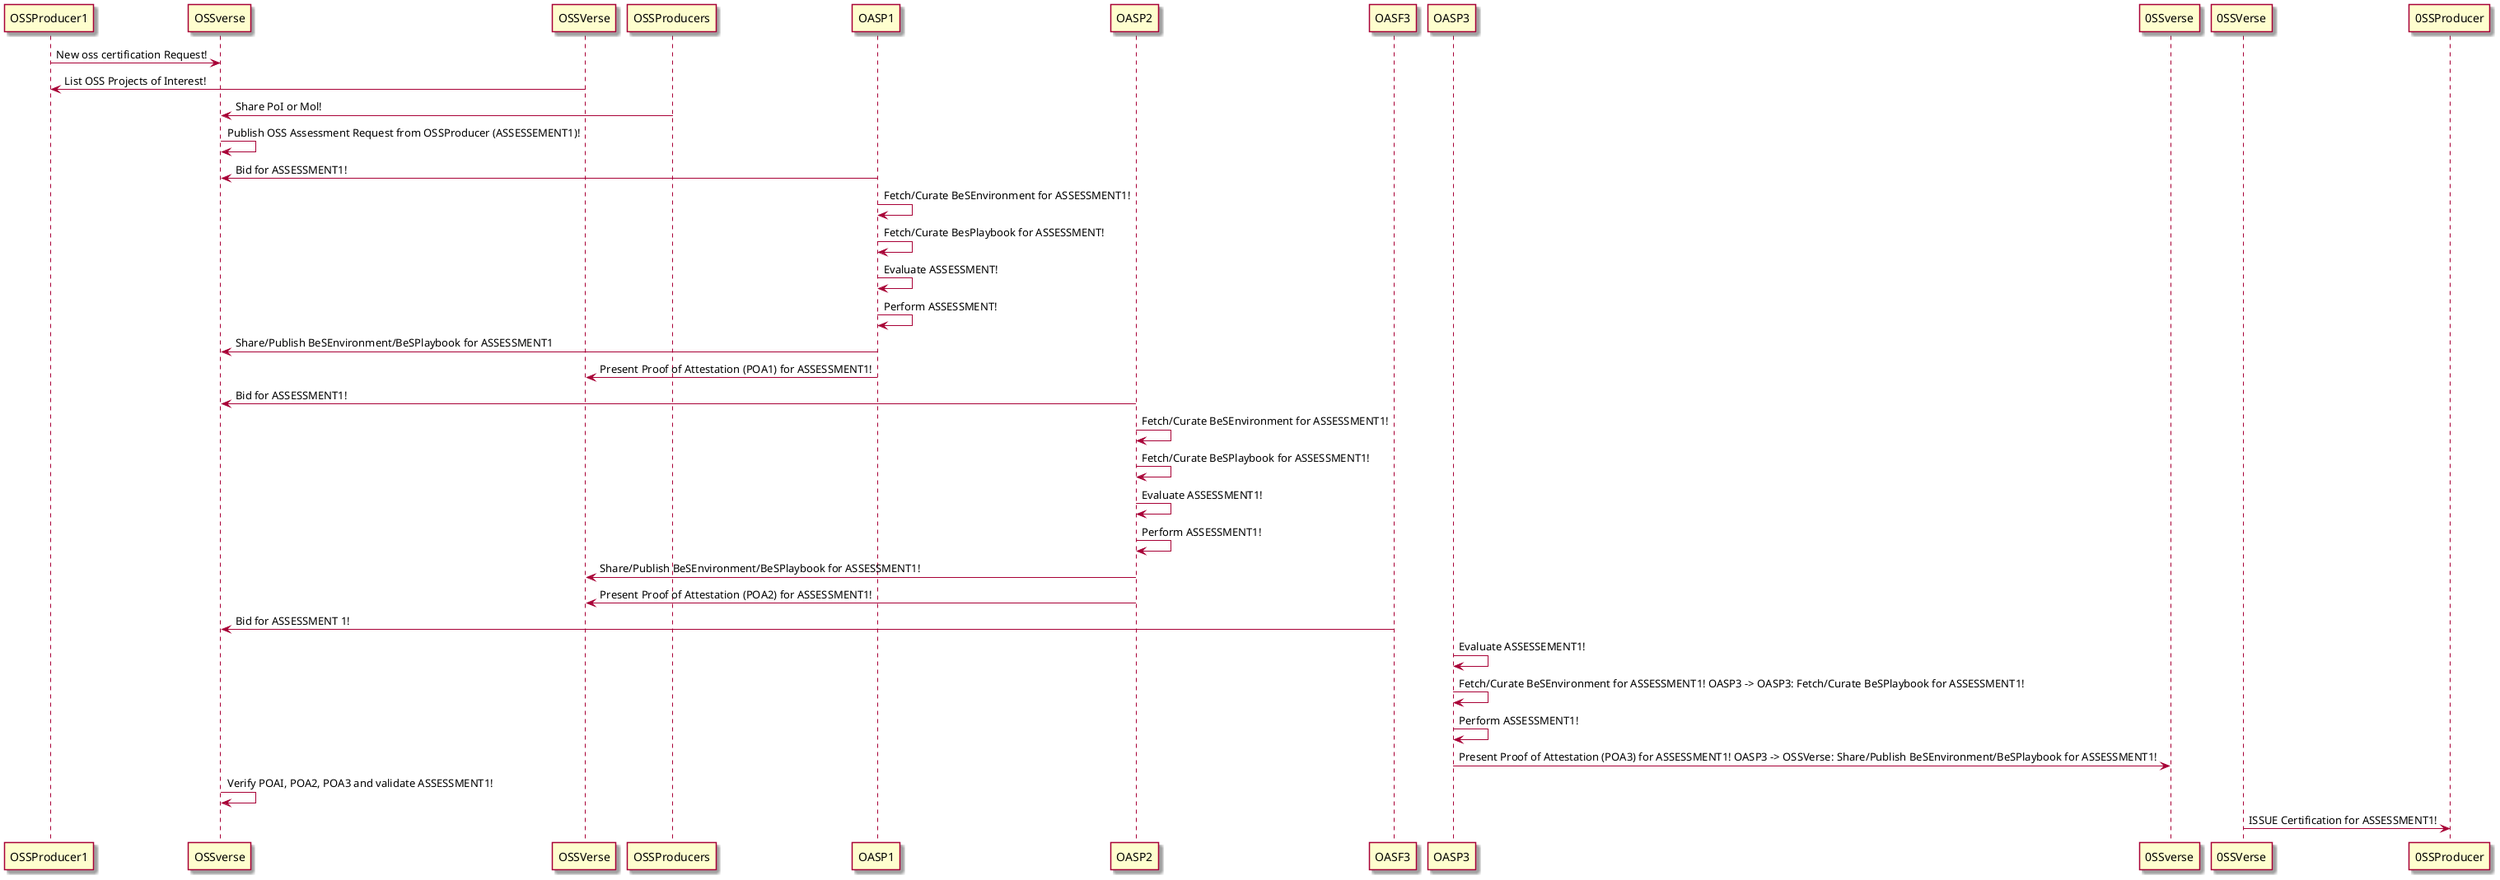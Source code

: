 @startuml

skin rose

OSSProducer1 -> OSSverse: New oss certification Request!

OSSVerse -> OSSProducer1: List OSS Projects of Interest!

OSSProducers -> OSSverse: Share PoI or Mol!

OSSverse -> OSSverse: Publish OSS Assessment Request from OSSProducer (ASSESSEMENT1)!

OASP1 ->OSSverse: Bid for ASSESSMENT1!

OASP1 -> OASP1: Fetch/Curate BeSEnvironment for ASSESSMENT1!

OASP1 -> OASP1: Fetch/Curate BesPlaybook for ASSESSMENT!

OASP1 -> OASP1: Evaluate ASSESSMENT!

OASP1 -> OASP1: Perform ASSESSMENT!

OASP1 -> OSSverse: Share/Publish BeSEnvironment/BeSPlaybook for ASSESSMENT1

OASP1 -> OSSVerse: Present Proof of Attestation (POA1) for ASSESSMENT1!

OASP2 -> OSSverse: Bid for ASSESSMENT1!

OASP2 -> OASP2: Fetch/Curate BeSEnvironment for ASSESSMENT1!

OASP2 -> OASP2: Fetch/Curate BeSPlaybook for ASSESSMENT1!

OASP2 -> OASP2: Evaluate ASSESSMENT1!

OASP2 -> OASP2: Perform ASSESSMENT1!

OASP2 -> OSSVerse: Share/Publish BeSEnvironment/BeSPlaybook for ASSESSMENT1!

OASP2 -> OSSVerse: Present Proof of Attestation (POA2) for ASSESSMENT1!

OASF3 -> OSSverse: Bid for ASSESSMENT 1!

OASP3 -> OASP3: Evaluate ASSESSEMENT1!

OASP3 -> OASP3: Fetch/Curate BeSEnvironment for ASSESSMENT1! OASP3 -> OASP3: Fetch/Curate BeSPlaybook for ASSESSMENT1!

OASP3 -> OASP3: Perform ASSESSMENT1!

OASP3 -> 0SSverse : Present Proof of Attestation (POA3) for ASSESSMENT1! OASP3 -> OSSVerse: Share/Publish BeSEnvironment/BeSPlaybook for ASSESSMENT1!

OSSverse -> OSSverse: Verify POAI, POA2, POA3 and validate ASSESSMENT1!

0SSVerse -> 0SSProducer: ISSUE Certification for ASSESSMENT1!

@enduml
